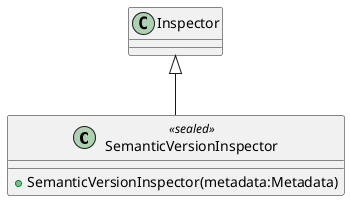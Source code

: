 @startuml
class SemanticVersionInspector <<sealed>> {
    + SemanticVersionInspector(metadata:Metadata)
}
Inspector <|-- SemanticVersionInspector
@enduml
